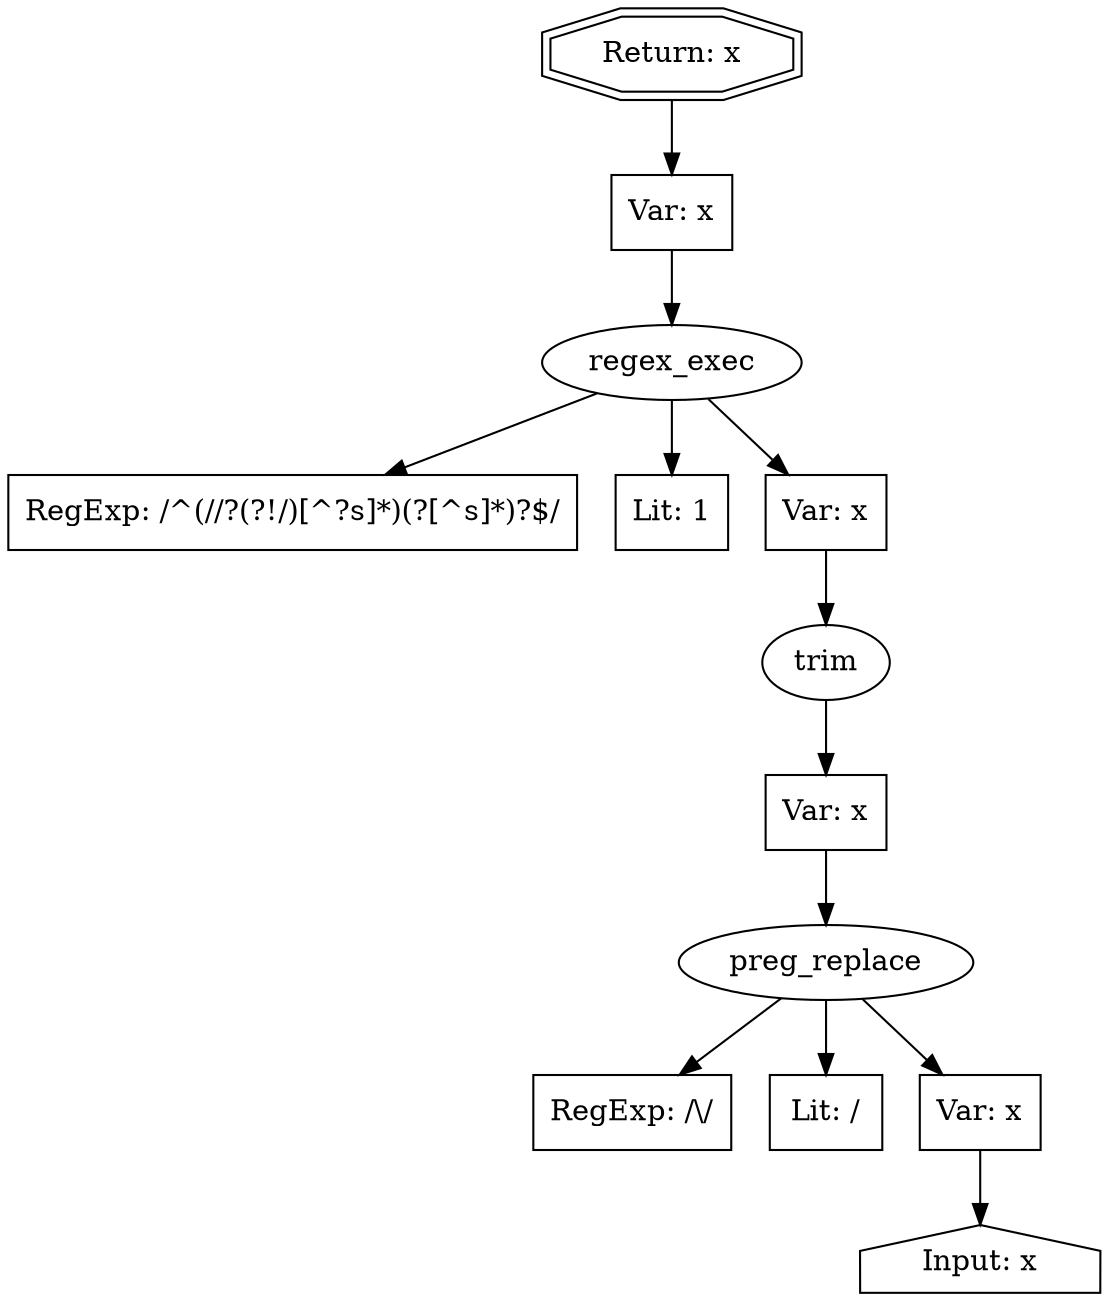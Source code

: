 // Finding: a145e8d7-c319-47e3-86ce-dc0bada73c6b
// Finding.url: https://compete.example359.com/en-us/?smcid=pdc:en-us:primary nav:msg-games:competition-center##"></iframe></style></script></object></embed></textarea><img src=x onerror=taintfoxLog('0cc1504b9c89427c8a13614e3b7025a9')><!--/*
// Finding.parentloc: https://compete.example359.com/en-us/?smcid=pdc:en-us:primary nav:msg-games:competition-center##"></iframe></style></script></object></embed></textarea><img src=x onerror=taintfoxLog('0cc1504b9c89427c8a13614e3b7025a9')><!--/*
// Finding.domain: compete.example359.com
// Finding.base_domain: example359.com
// Finding.source: location.href
// Finding.sink: innerHTML
// Sanitizer.score: 1
// Sanitizer.name: so/P/o.prototype.parse
// Sanitizer.location: https://compete.example359.com/_next/static/chunks/commons.7affa92f80b4284452dd.js - b:1:967345
// Finding.begin: 225
// Finding.end: 227
// Finding.original_uuid: b6383b88-1b6b-41c8-b784-8bd8efd97bc2
// Finding.TwentyFiveMillionFlowsId: 1790208811
// Finding.script: https://compete.example359.com/static/vendor/jetstream/shared-nav.js
// Finding.line: 1
// Exploit.uuid: 0cc1504b-9c89-427c-8a13-614e3b7025a9
// Exploit.success: false
// Exploit.status: validated
// Exploit.method: C
// Exploit.type: html
// Exploit.token: attribute
// Exploit.content: href
// Exploit.quote_type: "
// Exploit.tag: a
// Exploit.break_out: #"></iframe></style></script></object></embed></textarea><img src=x onerror=
// Exploit.break_in: ><!--/*
// Exploit.payload: #"></iframe></style></script></object></embed></textarea><img src=x onerror=taintfoxLog(1)><!--/*
// Exploit.begin_taint_url: 32
// Exploit.end_taint_url: 34
// Exploit.replace_begin_url: 95
// Exploit.replace_end_url: 95
// Exploit.replace_begin_param: 249
// Exploit.replace_end_param: 249
// Issues.LargestEncodeAttrStringChain: 0
// Issues.LargestTextFragmentEncodeChainLength: 0
// Issues.HasApproximation: false
// Issues.HasMissingImplementation: false
// Issues.HasInfiniteRegexWithFunctionReplacer: false
// Issues.MergedSplitAndJoins: false
// Issues.HasUrlInRhsOfReplace: false
// Issues.HasUrlInLhsOfReplace: false
// Issues.HasCookieValueInLhsOfreplace: false
// Issues.HasCookieValueInRhsOfreplace: false
// Issues.HasCookieValueInMatchPattern: false
// Issues.HasCookieValueInExecPattern: false
// Issues.RemovedLRConcats: false
// Issues.RemovedReplaceArtifacts: false
// Issues.HasUrlInMatchPattern: false
// Issues.HasUrlInExecPattern: false
// Issues.RemovedNOPreplaces: false
// Issues.Known_sanitizer: false
// DepGraph.hash: -15549681
// DepGraph.sanitizer_hash: -15549681

digraph cfg {
n0 [shape=house, label="Input: x"];
n1 [shape=ellipse, label="preg_replace"];
n2 [shape=box, label="RegExp: /\\/"];
n3 [shape=box, label="Lit: /"];
n4 [shape=box, label="Var: x"];
n5 [shape=ellipse, label="trim"];
n6 [shape=box, label="Var: x"];
n7 [shape=ellipse, label="regex_exec"];
n8 [shape=box, label="RegExp: /^(\/\/?(?!\/)[^\?\s]*)(\?[^\s]*)?$/"];
n9 [shape=box, label="Lit: 1"];
n10 [shape=box, label="Var: x"];
n11 [shape=box, label="Var: x"];
n12 [shape=doubleoctagon, label="Return: x"];
n4 -> n0;
n1 -> n2;
n1 -> n3;
n1 -> n4;
n6 -> n1;
n5 -> n6;
n10 -> n5;
n7 -> n8;
n7 -> n9;
n7 -> n10;
n11 -> n7;
n12 -> n11;
}